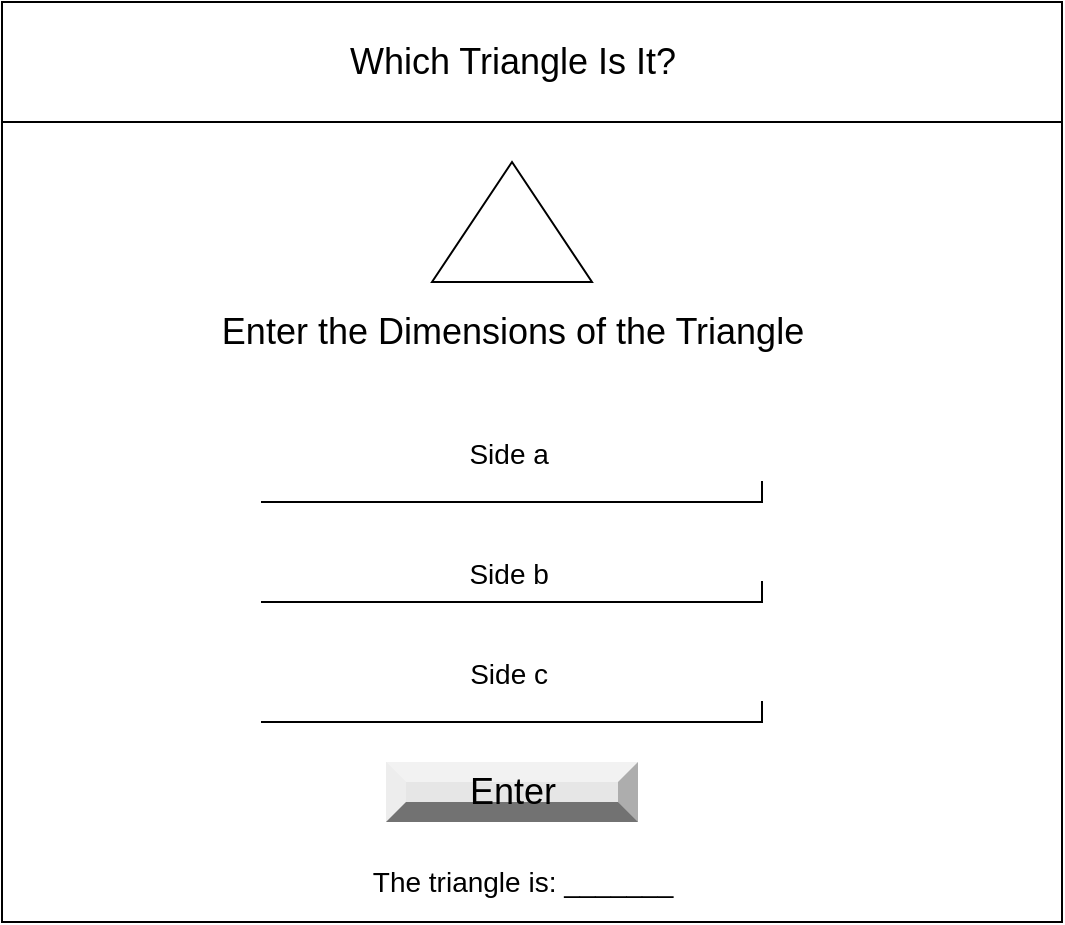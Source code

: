 <mxfile>
    <diagram id="Qi7LSx28HFMjrjH3Dn8v" name="Page-1">
        <mxGraphModel dx="594" dy="561" grid="1" gridSize="10" guides="1" tooltips="1" connect="1" arrows="1" fold="1" page="1" pageScale="1" pageWidth="827" pageHeight="1169" math="0" shadow="0">
            <root>
                <mxCell id="0"/>
                <mxCell id="1" parent="0"/>
                <mxCell id="2" value="" style="verticalLabelPosition=bottom;verticalAlign=top;html=1;shape=mxgraph.basic.rect;fillColor2=none;strokeWidth=1;size=20;indent=5;" parent="1" vertex="1">
                    <mxGeometry x="80" y="10" width="530" height="460" as="geometry"/>
                </mxCell>
                <mxCell id="3" value="" style="verticalLabelPosition=bottom;verticalAlign=top;html=1;shape=mxgraph.basic.rect;fillColor2=none;strokeWidth=1;size=20;indent=5;" parent="1" vertex="1">
                    <mxGeometry x="80" y="10" width="530" height="60" as="geometry"/>
                </mxCell>
                <mxCell id="4" value="&lt;font style=&quot;font-size: 18px&quot;&gt;Which Triangle Is It?&lt;/font&gt;" style="text;html=1;resizable=0;autosize=1;align=center;verticalAlign=middle;points=[];fillColor=none;strokeColor=none;rounded=0;" parent="1" vertex="1">
                    <mxGeometry x="245" y="30" width="180" height="20" as="geometry"/>
                </mxCell>
                <mxCell id="6" value="&lt;font style=&quot;font-size: 14px&quot;&gt;Side a&amp;nbsp;&lt;/font&gt;" style="text;html=1;resizable=0;autosize=1;align=center;verticalAlign=middle;points=[];fillColor=none;strokeColor=none;rounded=0;fontSize=18;" parent="1" vertex="1">
                    <mxGeometry x="305" y="220" width="60" height="30" as="geometry"/>
                </mxCell>
                <mxCell id="10" value="Enter the Dimensions of the Triangle" style="text;html=1;resizable=0;autosize=1;align=center;verticalAlign=middle;points=[];fillColor=none;strokeColor=none;rounded=0;fontSize=18;" parent="1" vertex="1">
                    <mxGeometry x="180" y="160" width="310" height="30" as="geometry"/>
                </mxCell>
                <mxCell id="11" value="" style="shape=partialRectangle;whiteSpace=wrap;html=1;top=0;left=0;fillColor=none;fontSize=18;" parent="1" vertex="1">
                    <mxGeometry x="210" y="250" width="250" height="10" as="geometry"/>
                </mxCell>
                <mxCell id="12" value="Enter" style="labelPosition=center;verticalLabelPosition=middle;align=center;html=1;shape=mxgraph.basic.shaded_button;dx=10;fillColor=#E6E6E6;strokeColor=none;fontSize=18;" parent="1" vertex="1">
                    <mxGeometry x="272" y="390" width="126" height="30" as="geometry"/>
                </mxCell>
                <mxCell id="19" value="&lt;font style=&quot;font-size: 14px&quot;&gt;Side b&amp;nbsp;&lt;/font&gt;" style="text;html=1;resizable=0;autosize=1;align=center;verticalAlign=middle;points=[];fillColor=none;strokeColor=none;rounded=0;fontSize=18;" vertex="1" parent="1">
                    <mxGeometry x="305" y="280" width="60" height="30" as="geometry"/>
                </mxCell>
                <mxCell id="20" value="" style="shape=partialRectangle;whiteSpace=wrap;html=1;top=0;left=0;fillColor=none;fontSize=18;" vertex="1" parent="1">
                    <mxGeometry x="210" y="300" width="250" height="10" as="geometry"/>
                </mxCell>
                <mxCell id="21" value="&lt;font style=&quot;font-size: 14px&quot;&gt;Side c&amp;nbsp;&lt;/font&gt;" style="text;html=1;resizable=0;autosize=1;align=center;verticalAlign=middle;points=[];fillColor=none;strokeColor=none;rounded=0;fontSize=18;" vertex="1" parent="1">
                    <mxGeometry x="305" y="330" width="60" height="30" as="geometry"/>
                </mxCell>
                <mxCell id="22" value="" style="shape=partialRectangle;whiteSpace=wrap;html=1;top=0;left=0;fillColor=none;fontSize=18;" vertex="1" parent="1">
                    <mxGeometry x="210" y="360" width="250" height="10" as="geometry"/>
                </mxCell>
                <mxCell id="23" value="The triangle is: _______" style="text;html=1;resizable=0;autosize=1;align=center;verticalAlign=middle;points=[];fillColor=none;strokeColor=none;rounded=0;fontSize=14;" vertex="1" parent="1">
                    <mxGeometry x="255" y="440" width="170" height="20" as="geometry"/>
                </mxCell>
                <mxCell id="27" value="" style="triangle;whiteSpace=wrap;html=1;fontSize=14;rotation=-90;" vertex="1" parent="1">
                    <mxGeometry x="305" y="80" width="60" height="80" as="geometry"/>
                </mxCell>
            </root>
        </mxGraphModel>
    </diagram>
</mxfile>